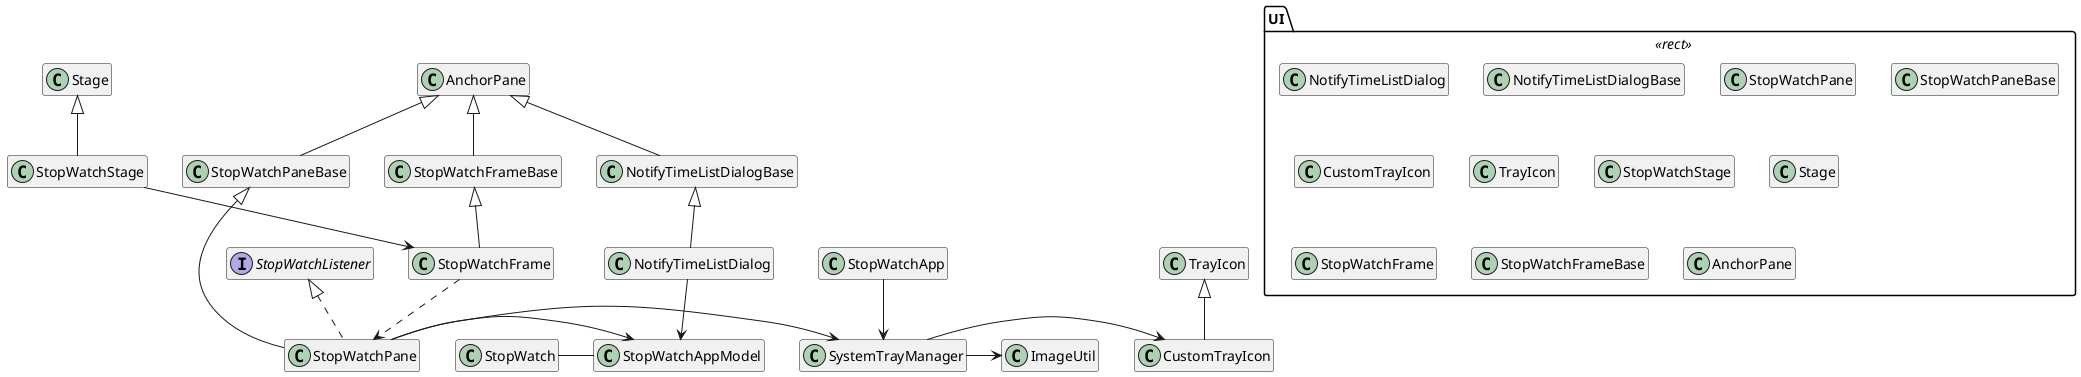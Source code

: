 
@startuml
hide members
package UI <<rect>> {
class NotifyTimeListDialog
class NotifyTimeListDialogBase
class StopWatchPane
class StopWatchPaneBase
class CustomTrayIcon
class TrayIcon
class StopWatchStage
class Stage
class StopWatchFrame
class StopWatchFrameBase
class StopWatchFrameBase
class AnchorPane
class StopWatchPaneBase
}
class NotifyTimeListDialog {
	-Logger log
	-ObservableList<String> items
	+NotifyTimeListDialog()
	#void onClickCloseButton(ActionEvent event)
	#void onClickNotifyAddButton(ActionEvent event)
	#void onClickNotifyDeleteButton(ActionEvent event)
	#void initialize()
}
class NotifyTimeListDialogBase {
}
NotifyTimeListDialogBase <|-- NotifyTimeListDialog
class StopWatchPane {
	-Image sStartImage
	-Image sStopImage
	+StopWatchPane()
	-void showElapsedTime()
	#void onClickNotifyButton(ActionEvent event)
	#void onClickResetButton(ActionEvent event)
	#void onClickStartButton(ActionEvent event)
	#void initialize()
	+void onTimer(long elapsedTime)
	+void onNotifyTime(String notifyTime)
}
class StopWatchPaneBase {
}
StopWatchPaneBase <|-- StopWatchPane
interface StopWatchListener {
}
StopWatchListener <|.. StopWatchPane

class CustomTrayIcon {
	-JPopupMenu mJpopup
	-MouseAdapter mAdapter
	-Action mAction
	+CustomTrayIcon(Image image, String tooltip, PopupMenu popup)
	+CustomTrayIcon(Image image, String tooltip)
	+CustomTrayIcon(Image image)
	+void setJPopupMenu(JPopupMenu jpopup)
	-void initJPopupMenu()
	+void setAction(Action action)
}
class TrayIcon {
}
TrayIcon <|-- CustomTrayIcon

class ImageUtil {
	+int IMG_OVAL_RED
	+int IMG_OVAL_GREEN
	+int IMG_OVAL_ORANGE
	-Image[] images
	+void loadImage()
	+Image getImage(int i)
	-Image createOval(Color color)
}
class StopWatch {
	-int DEFAULT_PERIOD
	-Timer mCurTimer
	-long mStartTime
	-long mElapsedTime
	-int mPeriod
	-StopWatchListener mListener
	+StopWatch()
	+StopWatch(int period)
	+void start()
	+void stop()
	+boolean isRunning()
	+void reset()
	+String getElapsedTimeStr()
	+void addStopWatchListener(StopWatchListener l)
}
class StopWatchStage {
	+StopWatchStage(Stage primaryStage)
	-Scene createStopWatchScene()
}
class Stage {
}
Stage <|-- StopWatchStage
class StopWatchFrame {
	-Logger log
	-double mPressX
	-double mPressY
	+StopWatchFrame()
	#void onActionHideButton(ActionEvent event)
	#void onActionCloseButton(ActionEvent event)
	#void onMouseDragged(MouseEvent event)
	#void onMousePressed(MouseEvent event)
	#void onMouseReleased(MouseEvent event)
	#void initialize()
	#void onActionHelpButton(ActionEvent event)
}
class StopWatchFrameBase {
}
StopWatchFrameBase <|-- StopWatchFrame
StopWatchStage --> StopWatchFrame
StopWatchFrame ..> StopWatchPane

class StopWatchFrameBase {
	#ResourceBundle resources
	#URL location
	#Button closeButton
	#Button helpButton
	#Button hideButton
	#StopWatchPane stopWatchPane
	#void onActionCloseButton(ActionEvent event)
	#void onActionHelpButton(ActionEvent event)
	#void onActionHideButton(ActionEvent event)
	#void onMouseClicked(MouseEvent event)
	#void onMouseDragged(MouseEvent event)
	#void onMousePressed(MouseEvent event)
	#void onMouseReleased(MouseEvent event)
	#void initialize()
}
class AnchorPane {
}
AnchorPane <|-- StopWatchFrameBase
class StopWatchPaneBase {
	#ResourceBundle resources
	#URL location
	#AnchorPane StopWatchPane
	#Button notifyButton
	#Button resetButton
	#Button startButton
	#TextField timeTextField
	#void onClickNotifyButton(ActionEvent event)
	#void onClickResetButton(ActionEvent event)
	#void onClickStartButton(ActionEvent event)
	#void initialize()
}
class AnchorPane {
}
AnchorPane <|-- StopWatchPaneBase
class NotifyTimeListDialogBase {
	#ResourceBundle resources
	#URL location
	#Button closeButton
	#Button notifyAddButton
	#Button notifyDeleteButton
	#ListView<String> notifyTimeList
	#TextField notifyTimeTextField
	#void onClickCloseButton(ActionEvent event)
	#void onClickNotifyAddButton(ActionEvent event)
	#void onClickNotifyDeleteButton(ActionEvent event)
	#void initialize()
}
class AnchorPane {
}
AnchorPane <|-- NotifyTimeListDialogBase

class SystemTrayManager {
	-SystemTrayManager sInstance
	-TrayIcon mStopWatchAppTrayIcon
	+SystemTrayManager getInstance()
	+void init()
	-TrayIcon createTrayIcon()
	+void displayMessage(String caption, String text, MessageType messageType)
}
StopWatchApp --> SystemTrayManager
StopWatchPane -> SystemTrayManager
SystemTrayManager -> CustomTrayIcon
class StopWatchAppModel {
	-StopWatchAppModel mInstance
	-List<String> mNotifyTimeList
	-StopWatch mStopWatch
	+StopWatchAppModel getInstance()
	+StopWatchAppModel()
	+List<String> getNotifyTimeList()
	+void setNotifyTimeList(List<String> notifyTimeList)
	+StopWatch getStopWatch()
	+void setStopWatch(StopWatch stopWatch)
}
StopWatch - StopWatchAppModel
StopWatchPane -> StopWatchAppModel
NotifyTimeListDialog -> StopWatchAppModel
SystemTrayManager -> ImageUtil
@enduml
